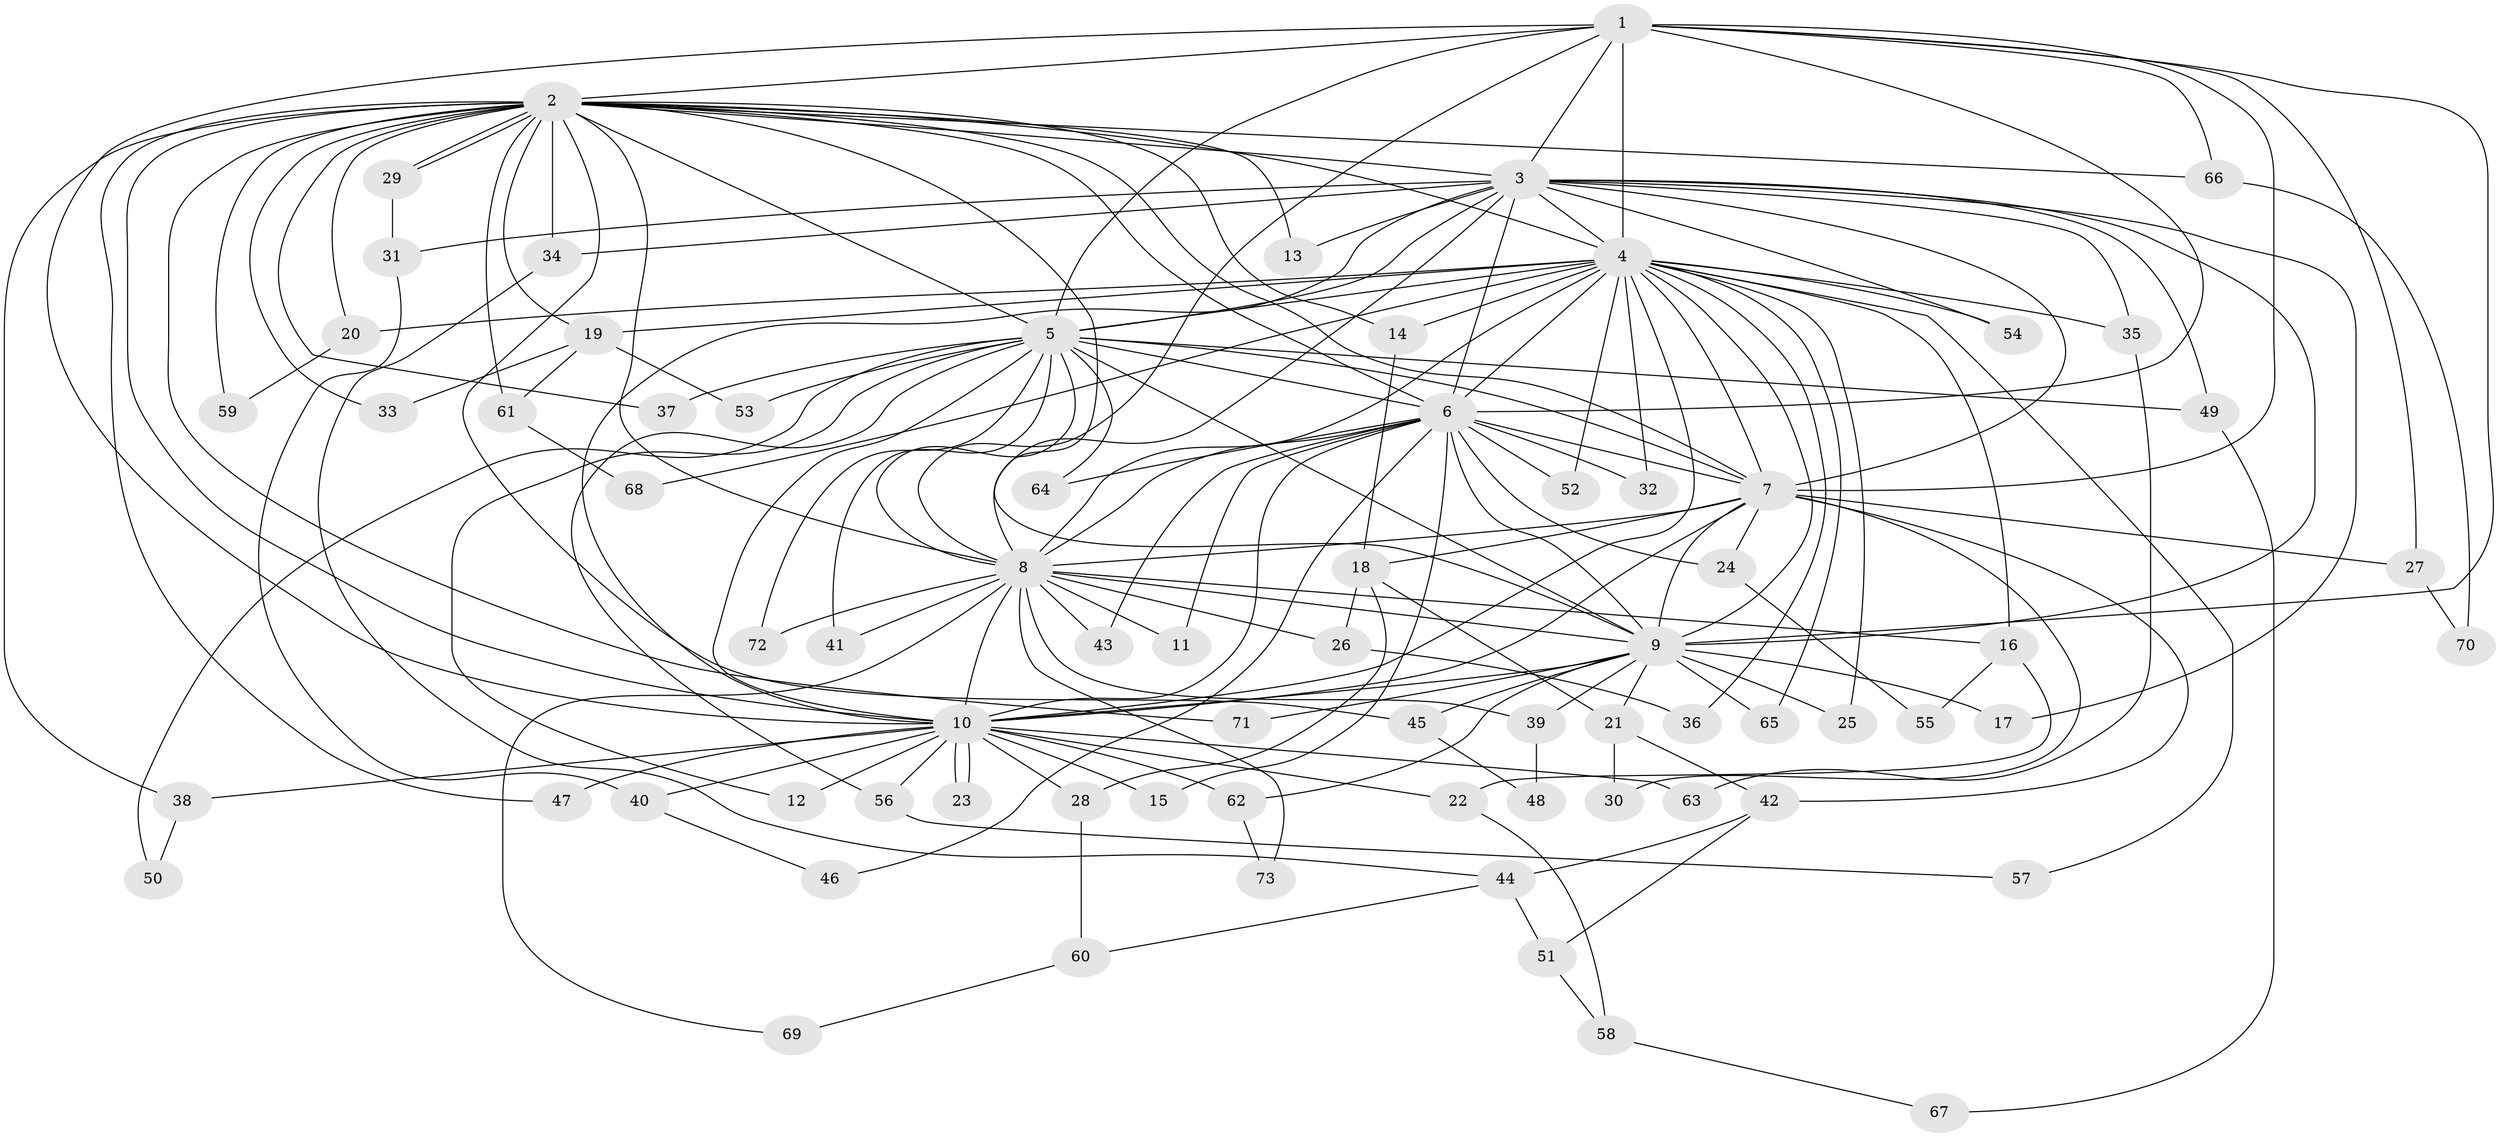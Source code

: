 // coarse degree distribution, {17: 0.05405405405405406, 6: 0.02702702702702703, 14: 0.02702702702702703, 15: 0.02702702702702703, 7: 0.08108108108108109, 13: 0.02702702702702703, 4: 0.05405405405405406, 3: 0.21621621621621623, 1: 0.05405405405405406, 2: 0.40540540540540543, 5: 0.02702702702702703}
// Generated by graph-tools (version 1.1) at 2025/49/03/04/25 22:49:34]
// undirected, 73 vertices, 171 edges
graph export_dot {
  node [color=gray90,style=filled];
  1;
  2;
  3;
  4;
  5;
  6;
  7;
  8;
  9;
  10;
  11;
  12;
  13;
  14;
  15;
  16;
  17;
  18;
  19;
  20;
  21;
  22;
  23;
  24;
  25;
  26;
  27;
  28;
  29;
  30;
  31;
  32;
  33;
  34;
  35;
  36;
  37;
  38;
  39;
  40;
  41;
  42;
  43;
  44;
  45;
  46;
  47;
  48;
  49;
  50;
  51;
  52;
  53;
  54;
  55;
  56;
  57;
  58;
  59;
  60;
  61;
  62;
  63;
  64;
  65;
  66;
  67;
  68;
  69;
  70;
  71;
  72;
  73;
  1 -- 2;
  1 -- 3;
  1 -- 4;
  1 -- 5;
  1 -- 6;
  1 -- 7;
  1 -- 8;
  1 -- 9;
  1 -- 10;
  1 -- 27;
  1 -- 66;
  2 -- 3;
  2 -- 4;
  2 -- 5;
  2 -- 6;
  2 -- 7;
  2 -- 8;
  2 -- 9;
  2 -- 10;
  2 -- 13;
  2 -- 14;
  2 -- 19;
  2 -- 20;
  2 -- 29;
  2 -- 29;
  2 -- 33;
  2 -- 34;
  2 -- 37;
  2 -- 38;
  2 -- 45;
  2 -- 47;
  2 -- 59;
  2 -- 61;
  2 -- 66;
  2 -- 71;
  3 -- 4;
  3 -- 5;
  3 -- 6;
  3 -- 7;
  3 -- 8;
  3 -- 9;
  3 -- 10;
  3 -- 13;
  3 -- 17;
  3 -- 31;
  3 -- 34;
  3 -- 35;
  3 -- 49;
  3 -- 54;
  4 -- 5;
  4 -- 6;
  4 -- 7;
  4 -- 8;
  4 -- 9;
  4 -- 10;
  4 -- 14;
  4 -- 16;
  4 -- 19;
  4 -- 20;
  4 -- 25;
  4 -- 32;
  4 -- 35;
  4 -- 36;
  4 -- 52;
  4 -- 54;
  4 -- 57;
  4 -- 65;
  4 -- 68;
  5 -- 6;
  5 -- 7;
  5 -- 8;
  5 -- 9;
  5 -- 10;
  5 -- 12;
  5 -- 37;
  5 -- 41;
  5 -- 49;
  5 -- 50;
  5 -- 53;
  5 -- 56;
  5 -- 64;
  5 -- 72;
  6 -- 7;
  6 -- 8;
  6 -- 9;
  6 -- 10;
  6 -- 11;
  6 -- 15;
  6 -- 24;
  6 -- 32;
  6 -- 43;
  6 -- 46;
  6 -- 52;
  6 -- 64;
  7 -- 8;
  7 -- 9;
  7 -- 10;
  7 -- 18;
  7 -- 24;
  7 -- 27;
  7 -- 30;
  7 -- 42;
  8 -- 9;
  8 -- 10;
  8 -- 11;
  8 -- 16;
  8 -- 26;
  8 -- 39;
  8 -- 41;
  8 -- 43;
  8 -- 69;
  8 -- 72;
  8 -- 73;
  9 -- 10;
  9 -- 17;
  9 -- 21;
  9 -- 25;
  9 -- 39;
  9 -- 45;
  9 -- 62;
  9 -- 65;
  9 -- 71;
  10 -- 12;
  10 -- 15;
  10 -- 22;
  10 -- 23;
  10 -- 23;
  10 -- 28;
  10 -- 38;
  10 -- 40;
  10 -- 47;
  10 -- 56;
  10 -- 62;
  10 -- 63;
  14 -- 18;
  16 -- 22;
  16 -- 55;
  18 -- 21;
  18 -- 26;
  18 -- 28;
  19 -- 33;
  19 -- 53;
  19 -- 61;
  20 -- 59;
  21 -- 30;
  21 -- 42;
  22 -- 58;
  24 -- 55;
  26 -- 36;
  27 -- 70;
  28 -- 60;
  29 -- 31;
  31 -- 40;
  34 -- 44;
  35 -- 63;
  38 -- 50;
  39 -- 48;
  40 -- 46;
  42 -- 44;
  42 -- 51;
  44 -- 51;
  44 -- 60;
  45 -- 48;
  49 -- 67;
  51 -- 58;
  56 -- 57;
  58 -- 67;
  60 -- 69;
  61 -- 68;
  62 -- 73;
  66 -- 70;
}
